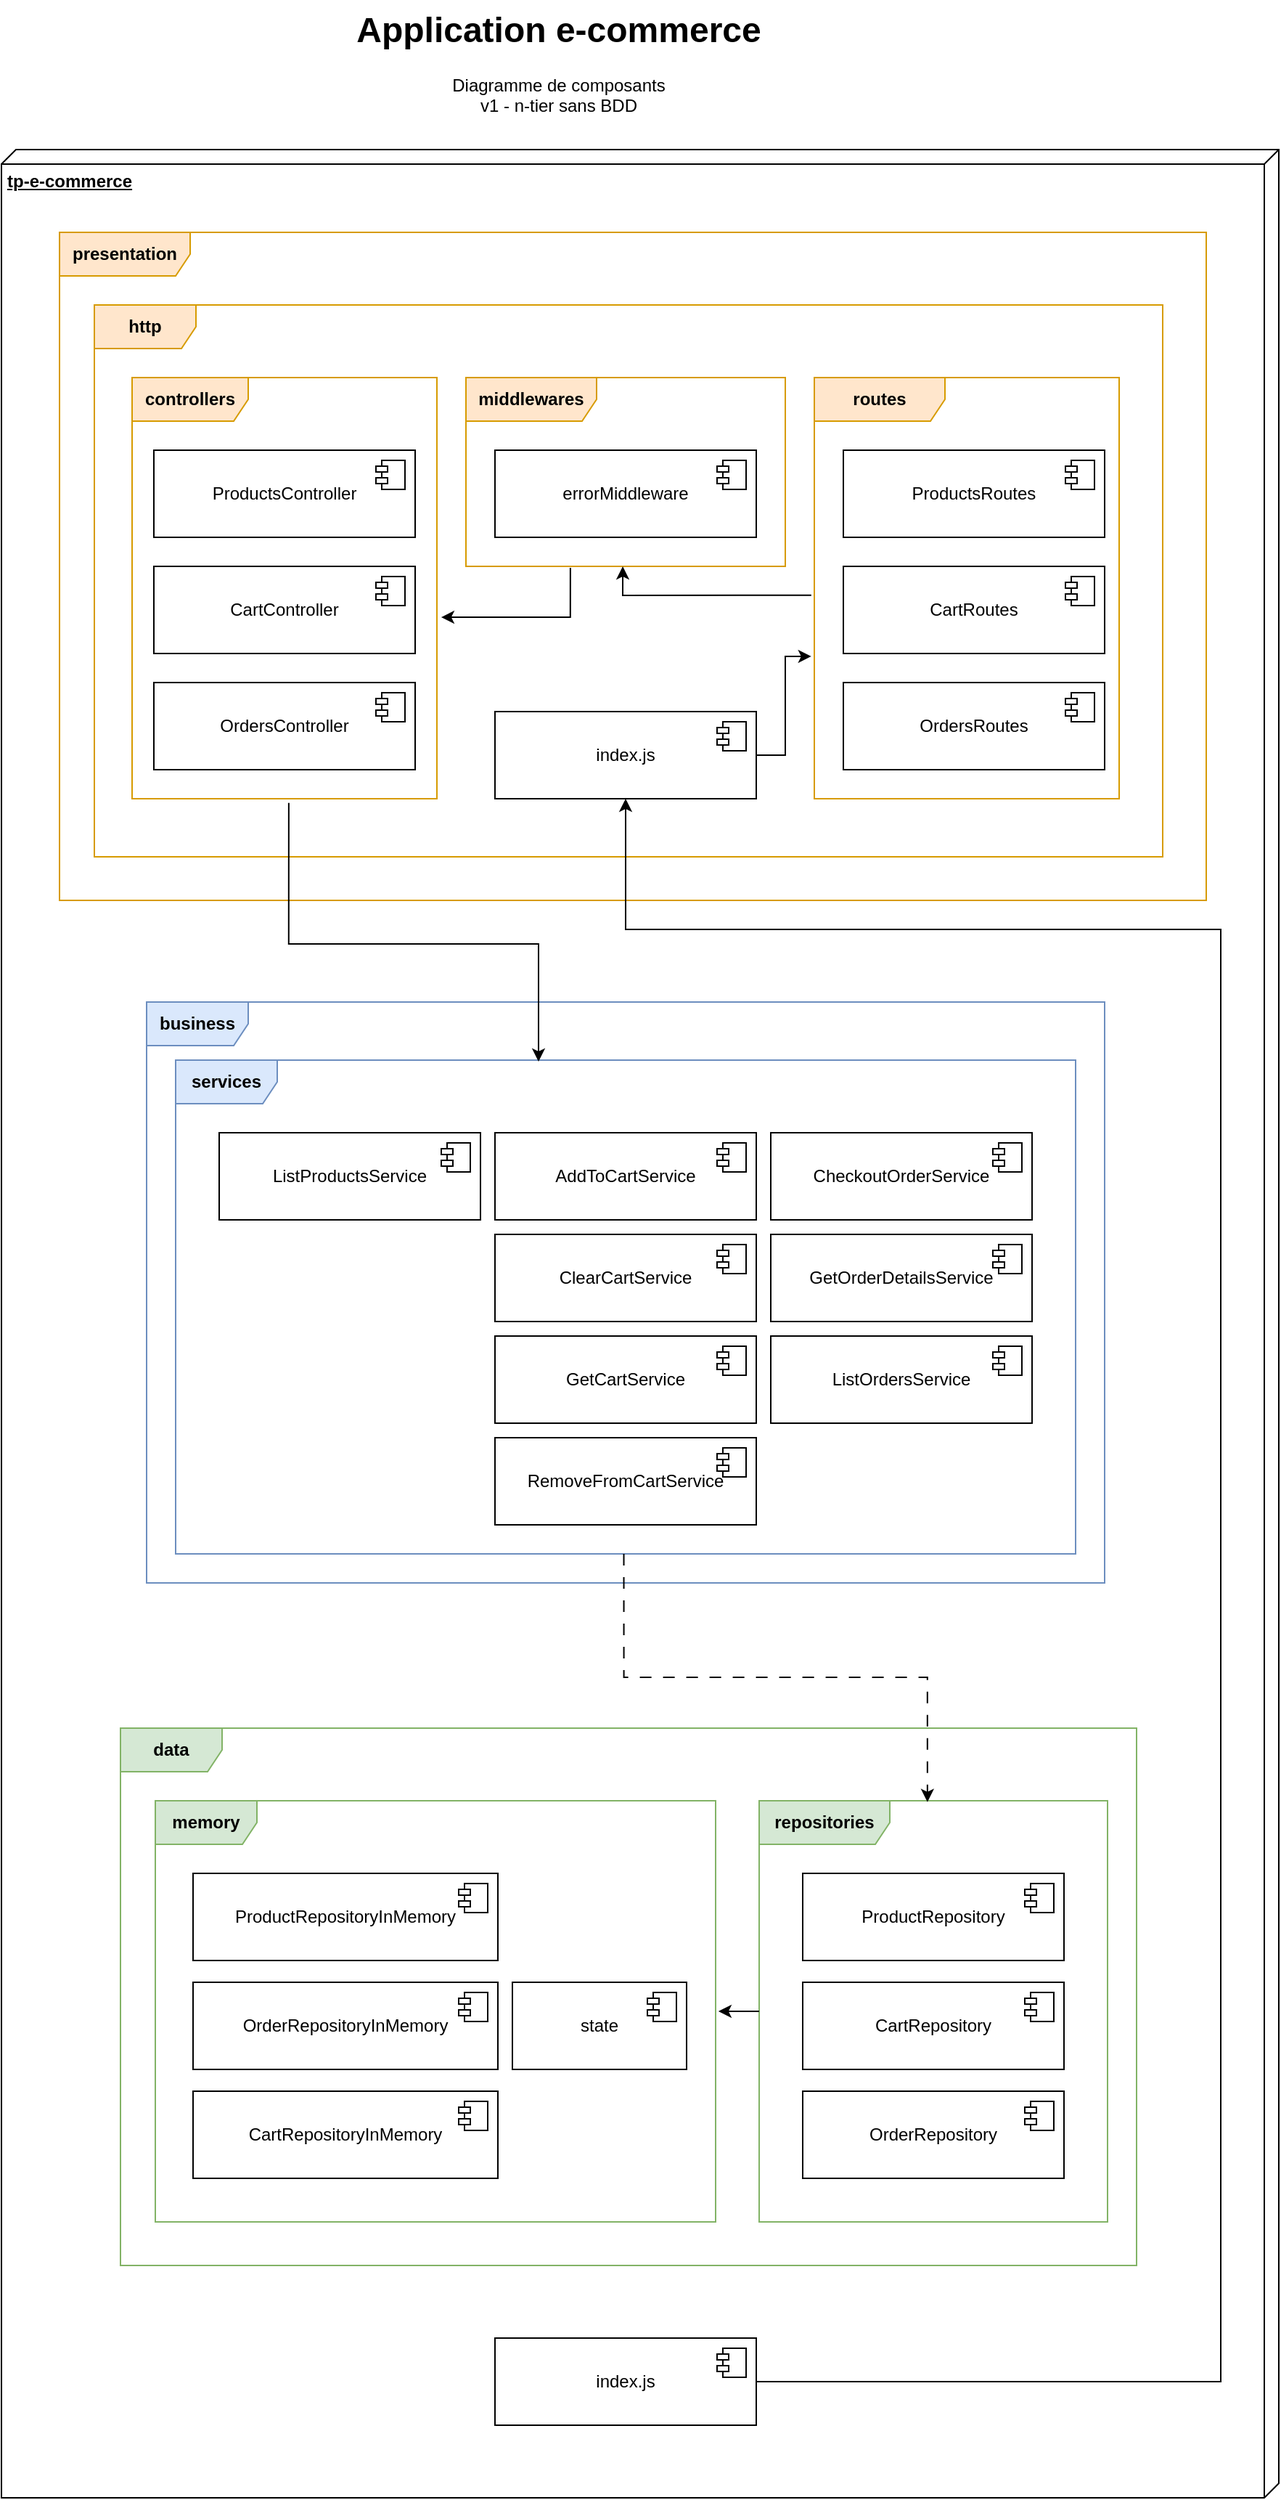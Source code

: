 <mxfile version="28.1.2">
  <diagram name="Page-1" id="_SwwrLTQsyD0Fj5lO8iF">
    <mxGraphModel dx="1298" dy="839" grid="1" gridSize="10" guides="1" tooltips="1" connect="1" arrows="1" fold="1" page="1" pageScale="1" pageWidth="827" pageHeight="1169" math="0" shadow="0">
      <root>
        <mxCell id="0" />
        <mxCell id="1" parent="0" />
        <mxCell id="7GvROdGBeF6tqrjPkgx6-1" value="&lt;h1 style=&quot;margin-top: 0px;&quot;&gt;Application e-commerce&lt;/h1&gt;&lt;p&gt;Diagramme de composants&lt;br&gt;v1 - n-tier sans BDD&lt;/p&gt;" style="text;html=1;whiteSpace=wrap;overflow=hidden;rounded=0;align=center;" parent="1" vertex="1">
          <mxGeometry x="266" y="20" width="296" height="120" as="geometry" />
        </mxCell>
        <mxCell id="7GvROdGBeF6tqrjPkgx6-2" value="&lt;b&gt;tp-e-commerce&lt;/b&gt;" style="verticalAlign=top;align=left;spacingTop=8;spacingLeft=2;spacingRight=12;shape=cube;size=10;direction=south;fontStyle=4;html=1;whiteSpace=wrap;" parent="1" vertex="1">
          <mxGeometry x="30" y="123" width="880" height="1617" as="geometry" />
        </mxCell>
        <mxCell id="7GvROdGBeF6tqrjPkgx6-3" value="&lt;b&gt;business&lt;/b&gt;" style="shape=umlFrame;whiteSpace=wrap;html=1;pointerEvents=0;width=70;height=30;fillColor=#dae8fc;strokeColor=#6c8ebf;" parent="1" vertex="1">
          <mxGeometry x="130" y="710" width="660" height="400" as="geometry" />
        </mxCell>
        <mxCell id="7GvROdGBeF6tqrjPkgx6-4" value="&lt;b&gt;data&lt;/b&gt;" style="shape=umlFrame;whiteSpace=wrap;html=1;pointerEvents=0;width=70;height=30;fillColor=#d5e8d4;strokeColor=#82b366;" parent="1" vertex="1">
          <mxGeometry x="112" y="1210" width="700" height="370" as="geometry" />
        </mxCell>
        <mxCell id="7GvROdGBeF6tqrjPkgx6-5" value="&lt;b&gt;presentation&lt;/b&gt;" style="shape=umlFrame;whiteSpace=wrap;html=1;pointerEvents=0;width=90;height=30;fillColor=#ffe6cc;strokeColor=#d79b00;" parent="1" vertex="1">
          <mxGeometry x="70" y="180" width="790" height="460" as="geometry" />
        </mxCell>
        <mxCell id="7GvROdGBeF6tqrjPkgx6-6" value="&lt;b&gt;services&lt;/b&gt;" style="shape=umlFrame;whiteSpace=wrap;html=1;pointerEvents=0;width=70;height=30;fillColor=#dae8fc;strokeColor=#6c8ebf;" parent="1" vertex="1">
          <mxGeometry x="150" y="750" width="620" height="340" as="geometry" />
        </mxCell>
        <mxCell id="7GvROdGBeF6tqrjPkgx6-9" value="AddToCartService" style="html=1;dropTarget=0;whiteSpace=wrap;" parent="1" vertex="1">
          <mxGeometry x="370" y="800" width="180" height="60" as="geometry" />
        </mxCell>
        <mxCell id="7GvROdGBeF6tqrjPkgx6-10" value="" style="shape=module;jettyWidth=8;jettyHeight=4;" parent="7GvROdGBeF6tqrjPkgx6-9" vertex="1">
          <mxGeometry x="1" width="20" height="20" relative="1" as="geometry">
            <mxPoint x="-27" y="7" as="offset" />
          </mxGeometry>
        </mxCell>
        <mxCell id="7GvROdGBeF6tqrjPkgx6-11" value="CheckoutOrderService" style="html=1;dropTarget=0;whiteSpace=wrap;" parent="1" vertex="1">
          <mxGeometry x="560" y="800" width="180" height="60" as="geometry" />
        </mxCell>
        <mxCell id="7GvROdGBeF6tqrjPkgx6-12" value="" style="shape=module;jettyWidth=8;jettyHeight=4;" parent="7GvROdGBeF6tqrjPkgx6-11" vertex="1">
          <mxGeometry x="1" width="20" height="20" relative="1" as="geometry">
            <mxPoint x="-27" y="7" as="offset" />
          </mxGeometry>
        </mxCell>
        <mxCell id="7GvROdGBeF6tqrjPkgx6-13" value="ClearCart&lt;span style=&quot;background-color: transparent; color: light-dark(rgb(0, 0, 0), rgb(255, 255, 255));&quot;&gt;Service&lt;/span&gt;" style="html=1;dropTarget=0;whiteSpace=wrap;" parent="1" vertex="1">
          <mxGeometry x="370" y="870" width="180" height="60" as="geometry" />
        </mxCell>
        <mxCell id="7GvROdGBeF6tqrjPkgx6-14" value="" style="shape=module;jettyWidth=8;jettyHeight=4;" parent="7GvROdGBeF6tqrjPkgx6-13" vertex="1">
          <mxGeometry x="1" width="20" height="20" relative="1" as="geometry">
            <mxPoint x="-27" y="7" as="offset" />
          </mxGeometry>
        </mxCell>
        <mxCell id="7GvROdGBeF6tqrjPkgx6-15" value="GetCart&lt;span style=&quot;background-color: transparent; color: light-dark(rgb(0, 0, 0), rgb(255, 255, 255));&quot;&gt;Service&lt;/span&gt;" style="html=1;dropTarget=0;whiteSpace=wrap;" parent="1" vertex="1">
          <mxGeometry x="370" y="940" width="180" height="60" as="geometry" />
        </mxCell>
        <mxCell id="7GvROdGBeF6tqrjPkgx6-16" value="" style="shape=module;jettyWidth=8;jettyHeight=4;" parent="7GvROdGBeF6tqrjPkgx6-15" vertex="1">
          <mxGeometry x="1" width="20" height="20" relative="1" as="geometry">
            <mxPoint x="-27" y="7" as="offset" />
          </mxGeometry>
        </mxCell>
        <mxCell id="7GvROdGBeF6tqrjPkgx6-17" value="GetOrderDetailsService" style="html=1;dropTarget=0;whiteSpace=wrap;" parent="1" vertex="1">
          <mxGeometry x="560" y="870" width="180" height="60" as="geometry" />
        </mxCell>
        <mxCell id="7GvROdGBeF6tqrjPkgx6-18" value="" style="shape=module;jettyWidth=8;jettyHeight=4;" parent="7GvROdGBeF6tqrjPkgx6-17" vertex="1">
          <mxGeometry x="1" width="20" height="20" relative="1" as="geometry">
            <mxPoint x="-27" y="7" as="offset" />
          </mxGeometry>
        </mxCell>
        <mxCell id="7GvROdGBeF6tqrjPkgx6-19" value="ListOrdersService" style="html=1;dropTarget=0;whiteSpace=wrap;" parent="1" vertex="1">
          <mxGeometry x="560" y="940" width="180" height="60" as="geometry" />
        </mxCell>
        <mxCell id="7GvROdGBeF6tqrjPkgx6-20" value="" style="shape=module;jettyWidth=8;jettyHeight=4;" parent="7GvROdGBeF6tqrjPkgx6-19" vertex="1">
          <mxGeometry x="1" width="20" height="20" relative="1" as="geometry">
            <mxPoint x="-27" y="7" as="offset" />
          </mxGeometry>
        </mxCell>
        <mxCell id="7GvROdGBeF6tqrjPkgx6-21" value="ListProductsService" style="html=1;dropTarget=0;whiteSpace=wrap;" parent="1" vertex="1">
          <mxGeometry x="180" y="800" width="180" height="60" as="geometry" />
        </mxCell>
        <mxCell id="7GvROdGBeF6tqrjPkgx6-22" value="" style="shape=module;jettyWidth=8;jettyHeight=4;" parent="7GvROdGBeF6tqrjPkgx6-21" vertex="1">
          <mxGeometry x="1" width="20" height="20" relative="1" as="geometry">
            <mxPoint x="-27" y="7" as="offset" />
          </mxGeometry>
        </mxCell>
        <mxCell id="7GvROdGBeF6tqrjPkgx6-23" value="RemoveFromCart&lt;span style=&quot;background-color: transparent; color: light-dark(rgb(0, 0, 0), rgb(255, 255, 255));&quot;&gt;Service&lt;/span&gt;" style="html=1;dropTarget=0;whiteSpace=wrap;" parent="1" vertex="1">
          <mxGeometry x="370" y="1010" width="180" height="60" as="geometry" />
        </mxCell>
        <mxCell id="7GvROdGBeF6tqrjPkgx6-24" value="" style="shape=module;jettyWidth=8;jettyHeight=4;" parent="7GvROdGBeF6tqrjPkgx6-23" vertex="1">
          <mxGeometry x="1" width="20" height="20" relative="1" as="geometry">
            <mxPoint x="-27" y="7" as="offset" />
          </mxGeometry>
        </mxCell>
        <mxCell id="7GvROdGBeF6tqrjPkgx6-25" value="&lt;b&gt;memory&lt;/b&gt;" style="shape=umlFrame;whiteSpace=wrap;html=1;pointerEvents=0;width=70;height=30;fillColor=#d5e8d4;strokeColor=#82b366;" parent="1" vertex="1">
          <mxGeometry x="136" y="1260" width="386" height="290" as="geometry" />
        </mxCell>
        <mxCell id="7GvROdGBeF6tqrjPkgx6-26" value="&lt;b&gt;repositories&lt;/b&gt;" style="shape=umlFrame;whiteSpace=wrap;html=1;pointerEvents=0;width=90;height=30;fillColor=#d5e8d4;strokeColor=#82b366;" parent="1" vertex="1">
          <mxGeometry x="552" y="1260" width="240" height="290" as="geometry" />
        </mxCell>
        <mxCell id="7GvROdGBeF6tqrjPkgx6-27" value="ProductRepositoryInMemory" style="html=1;dropTarget=0;whiteSpace=wrap;" parent="1" vertex="1">
          <mxGeometry x="162" y="1310" width="210" height="60" as="geometry" />
        </mxCell>
        <mxCell id="7GvROdGBeF6tqrjPkgx6-28" value="" style="shape=module;jettyWidth=8;jettyHeight=4;" parent="7GvROdGBeF6tqrjPkgx6-27" vertex="1">
          <mxGeometry x="1" width="20" height="20" relative="1" as="geometry">
            <mxPoint x="-27" y="7" as="offset" />
          </mxGeometry>
        </mxCell>
        <mxCell id="7GvROdGBeF6tqrjPkgx6-29" value="OrderRepositoryInMemory" style="html=1;dropTarget=0;whiteSpace=wrap;" parent="1" vertex="1">
          <mxGeometry x="162" y="1385" width="210" height="60" as="geometry" />
        </mxCell>
        <mxCell id="7GvROdGBeF6tqrjPkgx6-30" value="" style="shape=module;jettyWidth=8;jettyHeight=4;" parent="7GvROdGBeF6tqrjPkgx6-29" vertex="1">
          <mxGeometry x="1" width="20" height="20" relative="1" as="geometry">
            <mxPoint x="-27" y="7" as="offset" />
          </mxGeometry>
        </mxCell>
        <mxCell id="7GvROdGBeF6tqrjPkgx6-31" value="CartRepositoryInMemory" style="html=1;dropTarget=0;whiteSpace=wrap;" parent="1" vertex="1">
          <mxGeometry x="162" y="1460" width="210" height="60" as="geometry" />
        </mxCell>
        <mxCell id="7GvROdGBeF6tqrjPkgx6-32" value="" style="shape=module;jettyWidth=8;jettyHeight=4;" parent="7GvROdGBeF6tqrjPkgx6-31" vertex="1">
          <mxGeometry x="1" width="20" height="20" relative="1" as="geometry">
            <mxPoint x="-27" y="7" as="offset" />
          </mxGeometry>
        </mxCell>
        <mxCell id="7GvROdGBeF6tqrjPkgx6-33" value="state" style="html=1;dropTarget=0;whiteSpace=wrap;" parent="1" vertex="1">
          <mxGeometry x="382" y="1385" width="120" height="60" as="geometry" />
        </mxCell>
        <mxCell id="7GvROdGBeF6tqrjPkgx6-34" value="" style="shape=module;jettyWidth=8;jettyHeight=4;" parent="7GvROdGBeF6tqrjPkgx6-33" vertex="1">
          <mxGeometry x="1" width="20" height="20" relative="1" as="geometry">
            <mxPoint x="-27" y="7" as="offset" />
          </mxGeometry>
        </mxCell>
        <mxCell id="7GvROdGBeF6tqrjPkgx6-35" value="CartRepository" style="html=1;dropTarget=0;whiteSpace=wrap;" parent="1" vertex="1">
          <mxGeometry x="582" y="1385" width="180" height="60" as="geometry" />
        </mxCell>
        <mxCell id="7GvROdGBeF6tqrjPkgx6-36" value="" style="shape=module;jettyWidth=8;jettyHeight=4;" parent="7GvROdGBeF6tqrjPkgx6-35" vertex="1">
          <mxGeometry x="1" width="20" height="20" relative="1" as="geometry">
            <mxPoint x="-27" y="7" as="offset" />
          </mxGeometry>
        </mxCell>
        <mxCell id="7GvROdGBeF6tqrjPkgx6-37" value="ProductRepository" style="html=1;dropTarget=0;whiteSpace=wrap;" parent="1" vertex="1">
          <mxGeometry x="582" y="1310" width="180" height="60" as="geometry" />
        </mxCell>
        <mxCell id="7GvROdGBeF6tqrjPkgx6-38" value="" style="shape=module;jettyWidth=8;jettyHeight=4;" parent="7GvROdGBeF6tqrjPkgx6-37" vertex="1">
          <mxGeometry x="1" width="20" height="20" relative="1" as="geometry">
            <mxPoint x="-27" y="7" as="offset" />
          </mxGeometry>
        </mxCell>
        <mxCell id="7GvROdGBeF6tqrjPkgx6-39" value="OrderRepository" style="html=1;dropTarget=0;whiteSpace=wrap;" parent="1" vertex="1">
          <mxGeometry x="582" y="1460" width="180" height="60" as="geometry" />
        </mxCell>
        <mxCell id="7GvROdGBeF6tqrjPkgx6-40" value="" style="shape=module;jettyWidth=8;jettyHeight=4;" parent="7GvROdGBeF6tqrjPkgx6-39" vertex="1">
          <mxGeometry x="1" width="20" height="20" relative="1" as="geometry">
            <mxPoint x="-27" y="7" as="offset" />
          </mxGeometry>
        </mxCell>
        <mxCell id="7GvROdGBeF6tqrjPkgx6-41" value="&lt;b&gt;http&lt;/b&gt;" style="shape=umlFrame;whiteSpace=wrap;html=1;pointerEvents=0;width=70;height=30;fillColor=#ffe6cc;strokeColor=#d79b00;" parent="1" vertex="1">
          <mxGeometry x="94" y="230" width="736" height="380" as="geometry" />
        </mxCell>
        <mxCell id="7GvROdGBeF6tqrjPkgx6-42" value="&lt;b&gt;controllers&lt;/b&gt;" style="shape=umlFrame;whiteSpace=wrap;html=1;pointerEvents=0;width=80;height=30;fillColor=#ffe6cc;strokeColor=#d79b00;" parent="1" vertex="1">
          <mxGeometry x="120" y="280" width="210" height="290" as="geometry" />
        </mxCell>
        <mxCell id="7GvROdGBeF6tqrjPkgx6-43" value="&lt;b&gt;middlewares&lt;/b&gt;" style="shape=umlFrame;whiteSpace=wrap;html=1;pointerEvents=0;width=90;height=30;fillColor=#ffe6cc;strokeColor=#d79b00;" parent="1" vertex="1">
          <mxGeometry x="350" y="280" width="220" height="130" as="geometry" />
        </mxCell>
        <mxCell id="7GvROdGBeF6tqrjPkgx6-44" value="&lt;b&gt;routes&lt;/b&gt;" style="shape=umlFrame;whiteSpace=wrap;html=1;pointerEvents=0;width=90;height=30;fillColor=#ffe6cc;strokeColor=#d79b00;" parent="1" vertex="1">
          <mxGeometry x="590" y="280" width="210" height="290" as="geometry" />
        </mxCell>
        <mxCell id="7GvROdGBeF6tqrjPkgx6-45" value="ProductsController" style="html=1;dropTarget=0;whiteSpace=wrap;" parent="1" vertex="1">
          <mxGeometry x="135" y="330" width="180" height="60" as="geometry" />
        </mxCell>
        <mxCell id="7GvROdGBeF6tqrjPkgx6-46" value="" style="shape=module;jettyWidth=8;jettyHeight=4;" parent="7GvROdGBeF6tqrjPkgx6-45" vertex="1">
          <mxGeometry x="1" width="20" height="20" relative="1" as="geometry">
            <mxPoint x="-27" y="7" as="offset" />
          </mxGeometry>
        </mxCell>
        <mxCell id="7GvROdGBeF6tqrjPkgx6-47" value="CartController" style="html=1;dropTarget=0;whiteSpace=wrap;" parent="1" vertex="1">
          <mxGeometry x="135" y="410" width="180" height="60" as="geometry" />
        </mxCell>
        <mxCell id="7GvROdGBeF6tqrjPkgx6-48" value="" style="shape=module;jettyWidth=8;jettyHeight=4;" parent="7GvROdGBeF6tqrjPkgx6-47" vertex="1">
          <mxGeometry x="1" width="20" height="20" relative="1" as="geometry">
            <mxPoint x="-27" y="7" as="offset" />
          </mxGeometry>
        </mxCell>
        <mxCell id="7GvROdGBeF6tqrjPkgx6-49" value="OrdersController" style="html=1;dropTarget=0;whiteSpace=wrap;" parent="1" vertex="1">
          <mxGeometry x="135" y="490" width="180" height="60" as="geometry" />
        </mxCell>
        <mxCell id="7GvROdGBeF6tqrjPkgx6-50" value="" style="shape=module;jettyWidth=8;jettyHeight=4;" parent="7GvROdGBeF6tqrjPkgx6-49" vertex="1">
          <mxGeometry x="1" width="20" height="20" relative="1" as="geometry">
            <mxPoint x="-27" y="7" as="offset" />
          </mxGeometry>
        </mxCell>
        <mxCell id="7GvROdGBeF6tqrjPkgx6-51" value="errorMiddleware" style="html=1;dropTarget=0;whiteSpace=wrap;" parent="1" vertex="1">
          <mxGeometry x="370" y="330" width="180" height="60" as="geometry" />
        </mxCell>
        <mxCell id="7GvROdGBeF6tqrjPkgx6-52" value="" style="shape=module;jettyWidth=8;jettyHeight=4;" parent="7GvROdGBeF6tqrjPkgx6-51" vertex="1">
          <mxGeometry x="1" width="20" height="20" relative="1" as="geometry">
            <mxPoint x="-27" y="7" as="offset" />
          </mxGeometry>
        </mxCell>
        <mxCell id="7GvROdGBeF6tqrjPkgx6-53" value="ProductsRoutes" style="html=1;dropTarget=0;whiteSpace=wrap;" parent="1" vertex="1">
          <mxGeometry x="610" y="330" width="180" height="60" as="geometry" />
        </mxCell>
        <mxCell id="7GvROdGBeF6tqrjPkgx6-54" value="" style="shape=module;jettyWidth=8;jettyHeight=4;" parent="7GvROdGBeF6tqrjPkgx6-53" vertex="1">
          <mxGeometry x="1" width="20" height="20" relative="1" as="geometry">
            <mxPoint x="-27" y="7" as="offset" />
          </mxGeometry>
        </mxCell>
        <mxCell id="7GvROdGBeF6tqrjPkgx6-55" value="CartRoutes" style="html=1;dropTarget=0;whiteSpace=wrap;" parent="1" vertex="1">
          <mxGeometry x="610" y="410" width="180" height="60" as="geometry" />
        </mxCell>
        <mxCell id="7GvROdGBeF6tqrjPkgx6-56" value="" style="shape=module;jettyWidth=8;jettyHeight=4;" parent="7GvROdGBeF6tqrjPkgx6-55" vertex="1">
          <mxGeometry x="1" width="20" height="20" relative="1" as="geometry">
            <mxPoint x="-27" y="7" as="offset" />
          </mxGeometry>
        </mxCell>
        <mxCell id="7GvROdGBeF6tqrjPkgx6-57" value="OrdersRoutes" style="html=1;dropTarget=0;whiteSpace=wrap;" parent="1" vertex="1">
          <mxGeometry x="610" y="490" width="180" height="60" as="geometry" />
        </mxCell>
        <mxCell id="7GvROdGBeF6tqrjPkgx6-58" value="" style="shape=module;jettyWidth=8;jettyHeight=4;" parent="7GvROdGBeF6tqrjPkgx6-57" vertex="1">
          <mxGeometry x="1" width="20" height="20" relative="1" as="geometry">
            <mxPoint x="-27" y="7" as="offset" />
          </mxGeometry>
        </mxCell>
        <mxCell id="7GvROdGBeF6tqrjPkgx6-59" value="index.js" style="html=1;dropTarget=0;whiteSpace=wrap;" parent="1" vertex="1">
          <mxGeometry x="370" y="510" width="180" height="60" as="geometry" />
        </mxCell>
        <mxCell id="7GvROdGBeF6tqrjPkgx6-60" value="" style="shape=module;jettyWidth=8;jettyHeight=4;" parent="7GvROdGBeF6tqrjPkgx6-59" vertex="1">
          <mxGeometry x="1" width="20" height="20" relative="1" as="geometry">
            <mxPoint x="-27" y="7" as="offset" />
          </mxGeometry>
        </mxCell>
        <mxCell id="7GvROdGBeF6tqrjPkgx6-61" value="index.js" style="html=1;dropTarget=0;whiteSpace=wrap;" parent="1" vertex="1">
          <mxGeometry x="370" y="1630" width="180" height="60" as="geometry" />
        </mxCell>
        <mxCell id="7GvROdGBeF6tqrjPkgx6-62" value="" style="shape=module;jettyWidth=8;jettyHeight=4;" parent="7GvROdGBeF6tqrjPkgx6-61" vertex="1">
          <mxGeometry x="1" width="20" height="20" relative="1" as="geometry">
            <mxPoint x="-27" y="7" as="offset" />
          </mxGeometry>
        </mxCell>
        <mxCell id="7GvROdGBeF6tqrjPkgx6-63" style="edgeStyle=orthogonalEdgeStyle;rounded=0;orthogonalLoop=1;jettySize=auto;html=1;exitX=0.514;exitY=1.01;exitDx=0;exitDy=0;exitPerimeter=0;" parent="1" source="7GvROdGBeF6tqrjPkgx6-42" edge="1">
          <mxGeometry relative="1" as="geometry">
            <mxPoint x="400" y="751" as="targetPoint" />
            <Array as="points">
              <mxPoint x="228" y="670" />
              <mxPoint x="400" y="670" />
              <mxPoint x="400" y="751" />
            </Array>
          </mxGeometry>
        </mxCell>
        <mxCell id="7GvROdGBeF6tqrjPkgx6-64" style="edgeStyle=orthogonalEdgeStyle;rounded=0;orthogonalLoop=1;jettySize=auto;html=1;entryX=0.483;entryY=0.003;entryDx=0;entryDy=0;entryPerimeter=0;dashed=1;dashPattern=8 8;exitX=0.498;exitY=1;exitDx=0;exitDy=0;exitPerimeter=0;" parent="1" source="7GvROdGBeF6tqrjPkgx6-6" target="7GvROdGBeF6tqrjPkgx6-26" edge="1">
          <mxGeometry relative="1" as="geometry" />
        </mxCell>
        <mxCell id="7GvROdGBeF6tqrjPkgx6-65" style="edgeStyle=orthogonalEdgeStyle;rounded=0;orthogonalLoop=1;jettySize=auto;html=1;entryX=1.005;entryY=0.5;entryDx=0;entryDy=0;entryPerimeter=0;" parent="1" source="7GvROdGBeF6tqrjPkgx6-26" target="7GvROdGBeF6tqrjPkgx6-25" edge="1">
          <mxGeometry relative="1" as="geometry" />
        </mxCell>
        <mxCell id="7GvROdGBeF6tqrjPkgx6-66" style="edgeStyle=orthogonalEdgeStyle;rounded=0;orthogonalLoop=1;jettySize=auto;html=1;entryX=0.5;entryY=1;entryDx=0;entryDy=0;" parent="1" source="7GvROdGBeF6tqrjPkgx6-61" target="7GvROdGBeF6tqrjPkgx6-59" edge="1">
          <mxGeometry relative="1" as="geometry">
            <Array as="points">
              <mxPoint x="870" y="1660" />
              <mxPoint x="870" y="660" />
              <mxPoint x="460" y="660" />
            </Array>
          </mxGeometry>
        </mxCell>
        <mxCell id="7GvROdGBeF6tqrjPkgx6-67" style="edgeStyle=orthogonalEdgeStyle;rounded=0;orthogonalLoop=1;jettySize=auto;html=1;entryX=0.491;entryY=1;entryDx=0;entryDy=0;entryPerimeter=0;exitX=-0.01;exitY=0.517;exitDx=0;exitDy=0;exitPerimeter=0;" parent="1" source="7GvROdGBeF6tqrjPkgx6-44" target="7GvROdGBeF6tqrjPkgx6-43" edge="1">
          <mxGeometry relative="1" as="geometry" />
        </mxCell>
        <mxCell id="7GvROdGBeF6tqrjPkgx6-68" style="edgeStyle=orthogonalEdgeStyle;rounded=0;orthogonalLoop=1;jettySize=auto;html=1;entryX=1.014;entryY=0.569;entryDx=0;entryDy=0;entryPerimeter=0;exitX=0.327;exitY=1.008;exitDx=0;exitDy=0;exitPerimeter=0;" parent="1" source="7GvROdGBeF6tqrjPkgx6-43" target="7GvROdGBeF6tqrjPkgx6-42" edge="1">
          <mxGeometry relative="1" as="geometry" />
        </mxCell>
        <mxCell id="7GvROdGBeF6tqrjPkgx6-69" style="edgeStyle=orthogonalEdgeStyle;rounded=0;orthogonalLoop=1;jettySize=auto;html=1;entryX=-0.01;entryY=0.662;entryDx=0;entryDy=0;entryPerimeter=0;" parent="1" source="7GvROdGBeF6tqrjPkgx6-59" target="7GvROdGBeF6tqrjPkgx6-44" edge="1">
          <mxGeometry relative="1" as="geometry" />
        </mxCell>
      </root>
    </mxGraphModel>
  </diagram>
</mxfile>
